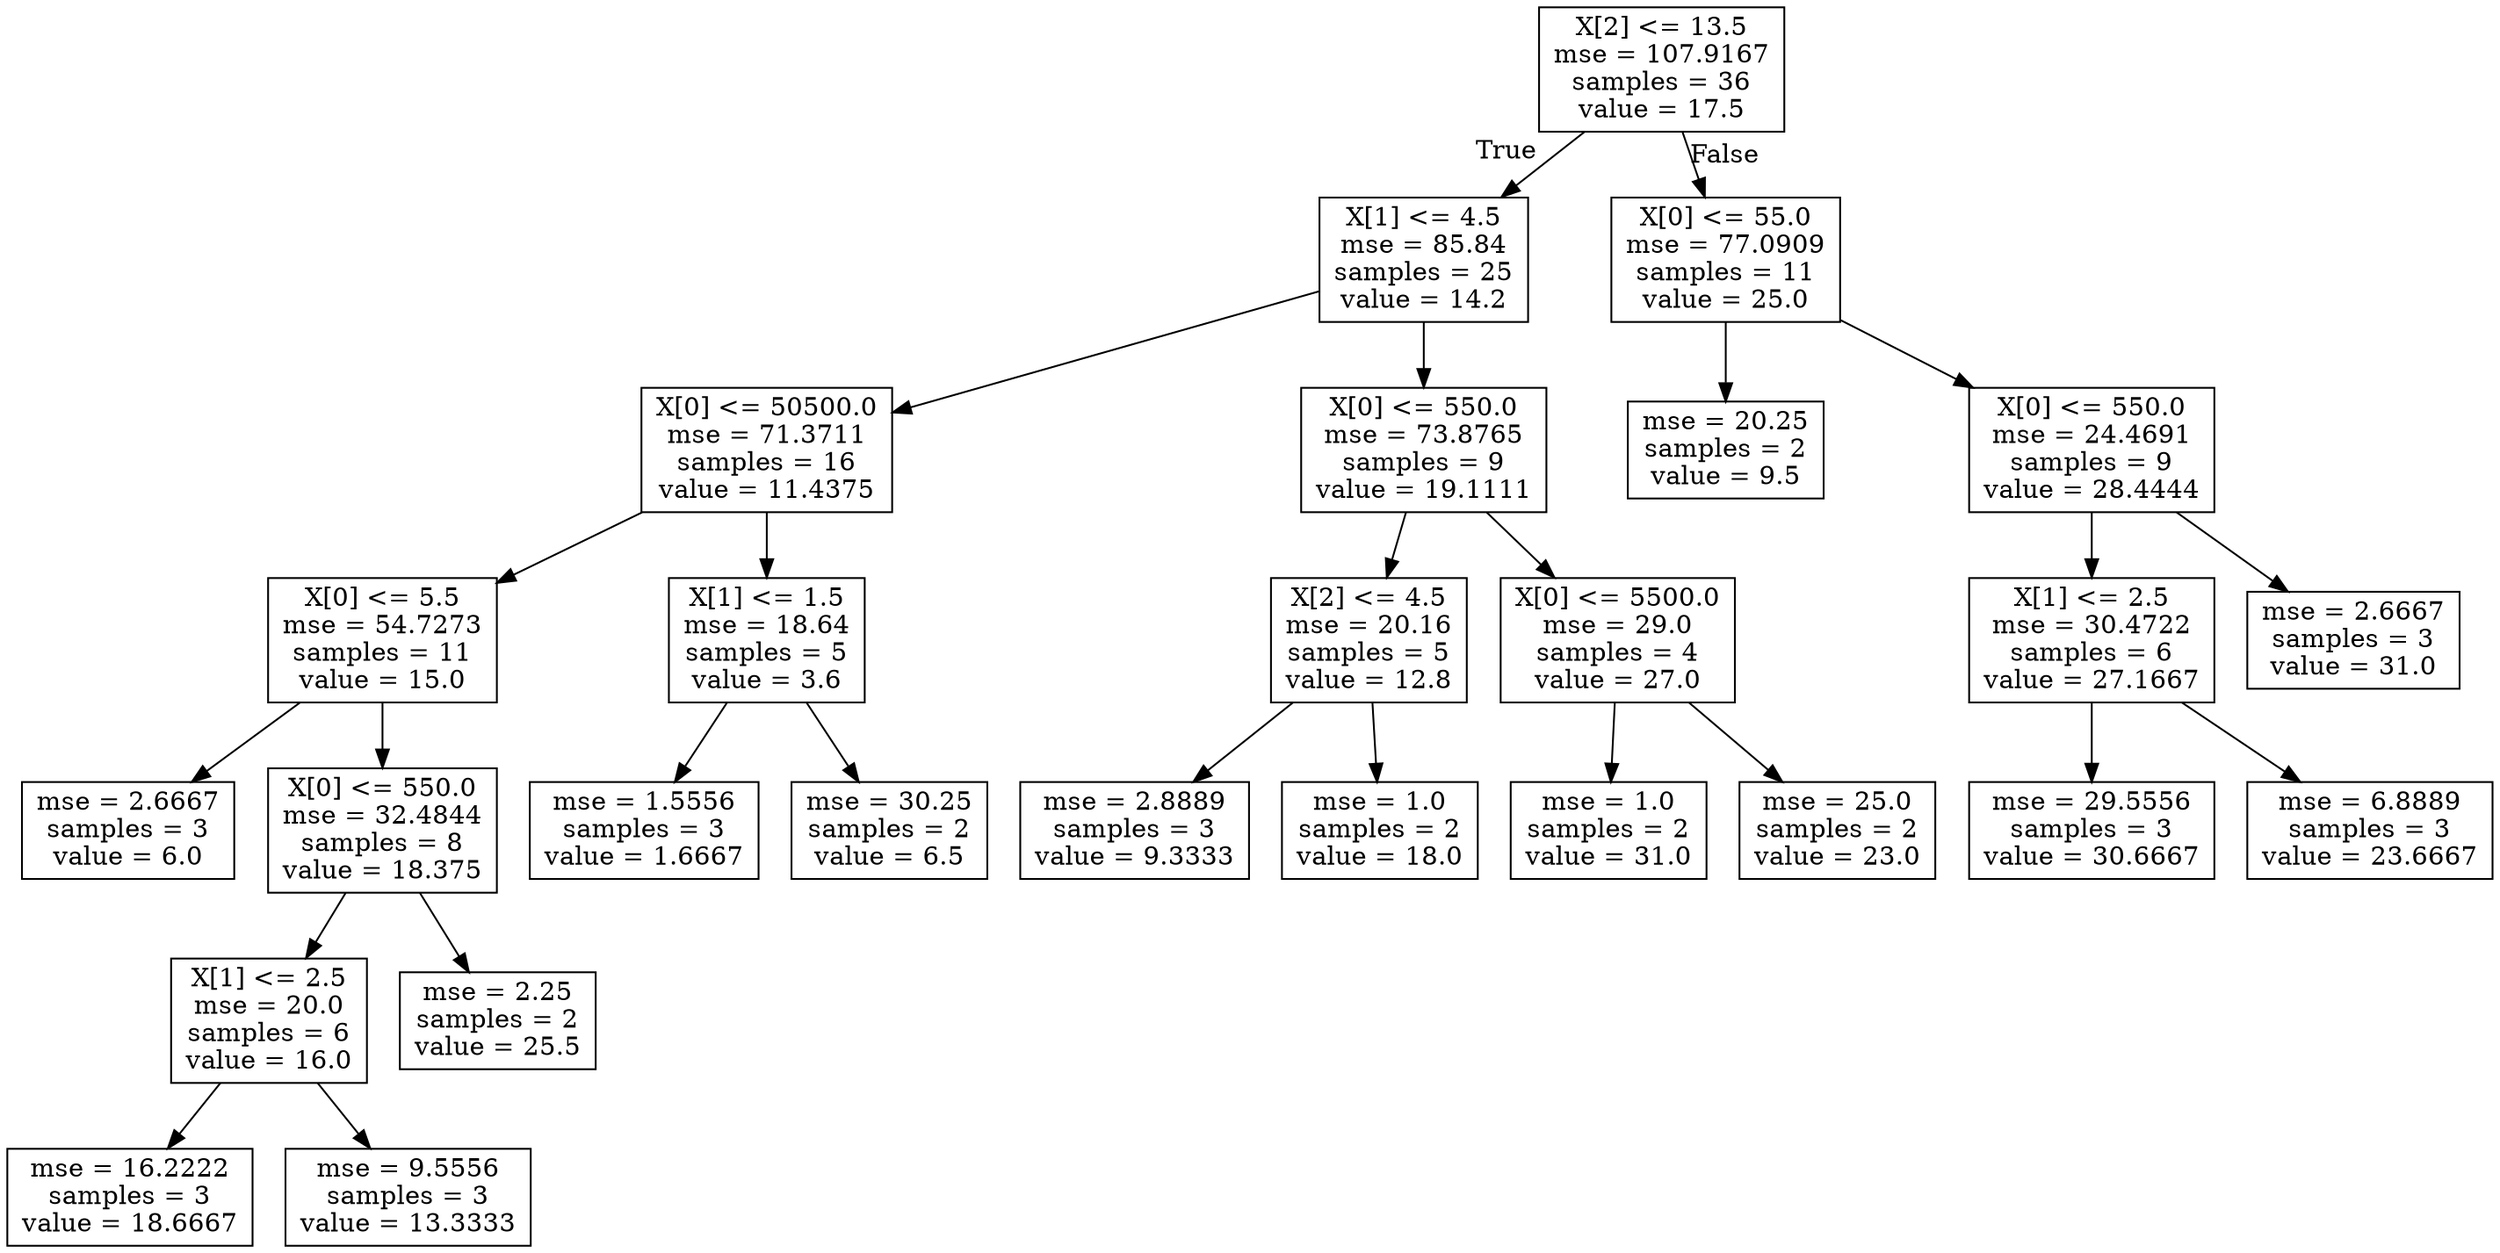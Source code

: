digraph Tree {
node [shape=box] ;
0 [label="X[2] <= 13.5\nmse = 107.9167\nsamples = 36\nvalue = 17.5"] ;
1 [label="X[1] <= 4.5\nmse = 85.84\nsamples = 25\nvalue = 14.2"] ;
0 -> 1 [labeldistance=2.5, labelangle=45, headlabel="True"] ;
2 [label="X[0] <= 50500.0\nmse = 71.3711\nsamples = 16\nvalue = 11.4375"] ;
1 -> 2 ;
3 [label="X[0] <= 5.5\nmse = 54.7273\nsamples = 11\nvalue = 15.0"] ;
2 -> 3 ;
4 [label="mse = 2.6667\nsamples = 3\nvalue = 6.0"] ;
3 -> 4 ;
5 [label="X[0] <= 550.0\nmse = 32.4844\nsamples = 8\nvalue = 18.375"] ;
3 -> 5 ;
6 [label="X[1] <= 2.5\nmse = 20.0\nsamples = 6\nvalue = 16.0"] ;
5 -> 6 ;
7 [label="mse = 16.2222\nsamples = 3\nvalue = 18.6667"] ;
6 -> 7 ;
8 [label="mse = 9.5556\nsamples = 3\nvalue = 13.3333"] ;
6 -> 8 ;
9 [label="mse = 2.25\nsamples = 2\nvalue = 25.5"] ;
5 -> 9 ;
10 [label="X[1] <= 1.5\nmse = 18.64\nsamples = 5\nvalue = 3.6"] ;
2 -> 10 ;
11 [label="mse = 1.5556\nsamples = 3\nvalue = 1.6667"] ;
10 -> 11 ;
12 [label="mse = 30.25\nsamples = 2\nvalue = 6.5"] ;
10 -> 12 ;
13 [label="X[0] <= 550.0\nmse = 73.8765\nsamples = 9\nvalue = 19.1111"] ;
1 -> 13 ;
14 [label="X[2] <= 4.5\nmse = 20.16\nsamples = 5\nvalue = 12.8"] ;
13 -> 14 ;
15 [label="mse = 2.8889\nsamples = 3\nvalue = 9.3333"] ;
14 -> 15 ;
16 [label="mse = 1.0\nsamples = 2\nvalue = 18.0"] ;
14 -> 16 ;
17 [label="X[0] <= 5500.0\nmse = 29.0\nsamples = 4\nvalue = 27.0"] ;
13 -> 17 ;
18 [label="mse = 1.0\nsamples = 2\nvalue = 31.0"] ;
17 -> 18 ;
19 [label="mse = 25.0\nsamples = 2\nvalue = 23.0"] ;
17 -> 19 ;
20 [label="X[0] <= 55.0\nmse = 77.0909\nsamples = 11\nvalue = 25.0"] ;
0 -> 20 [labeldistance=2.5, labelangle=-45, headlabel="False"] ;
21 [label="mse = 20.25\nsamples = 2\nvalue = 9.5"] ;
20 -> 21 ;
22 [label="X[0] <= 550.0\nmse = 24.4691\nsamples = 9\nvalue = 28.4444"] ;
20 -> 22 ;
23 [label="X[1] <= 2.5\nmse = 30.4722\nsamples = 6\nvalue = 27.1667"] ;
22 -> 23 ;
24 [label="mse = 29.5556\nsamples = 3\nvalue = 30.6667"] ;
23 -> 24 ;
25 [label="mse = 6.8889\nsamples = 3\nvalue = 23.6667"] ;
23 -> 25 ;
26 [label="mse = 2.6667\nsamples = 3\nvalue = 31.0"] ;
22 -> 26 ;
}